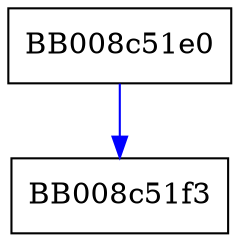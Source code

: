 digraph __mempcpy_sse2_unaligned_erms {
  node [shape="box"];
  graph [splines=ortho];
  BB008c51e0 -> BB008c51f3 [color="blue"];
}